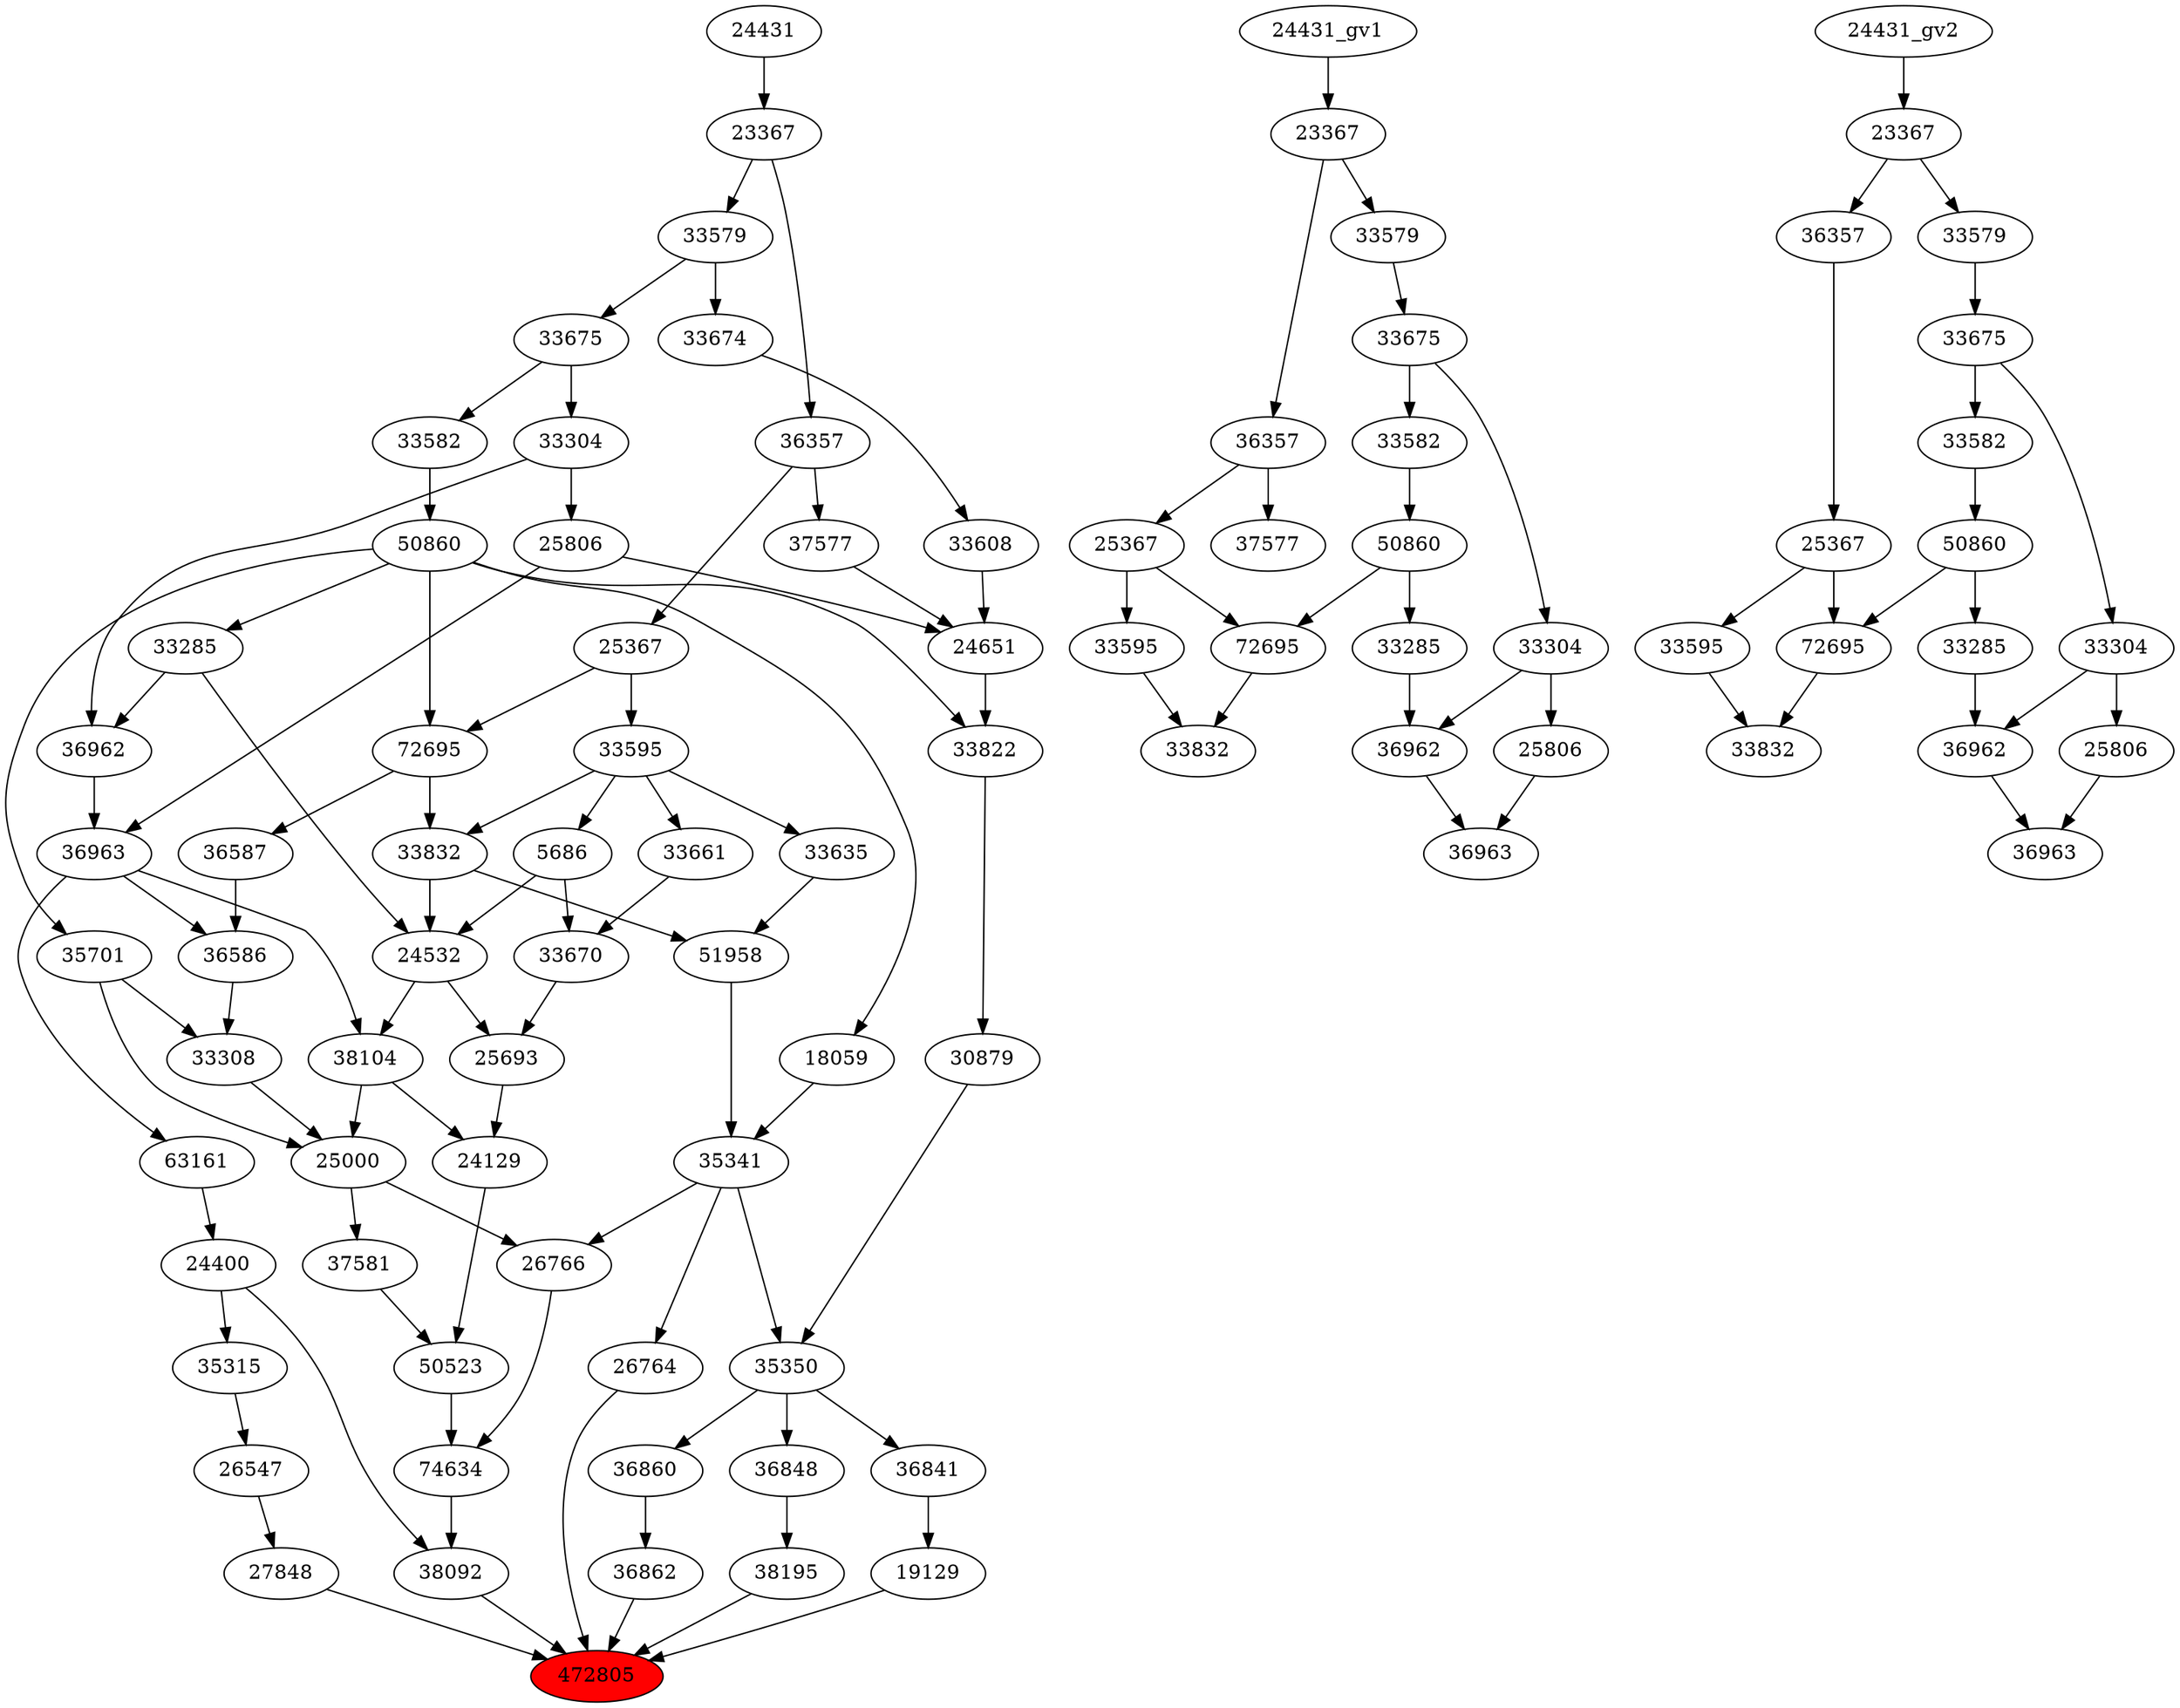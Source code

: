 strict digraph root {
	node [label="\N"];
	{
		node [fillcolor="",
			label="\N",
			style=""
		];
		472805		 [fillcolor=red,
			label=472805,
			style=filled];
		38092		 [label=38092];
		38092 -> 472805;
		26764		 [label=26764];
		26764 -> 472805;
		27848		 [label=27848];
		27848 -> 472805;
		36862		 [label=36862];
		36862 -> 472805;
		38195		 [label=38195];
		38195 -> 472805;
		19129		 [label=19129];
		19129 -> 472805;
		24400		 [label=24400];
		24400 -> 38092;
		35315		 [label=35315];
		24400 -> 35315;
		74634		 [label=74634];
		74634 -> 38092;
		35341		 [label=35341];
		35341 -> 26764;
		26766		 [label=26766];
		35341 -> 26766;
		35350		 [label=35350];
		35341 -> 35350;
		26547		 [label=26547];
		26547 -> 27848;
		36860		 [label=36860];
		36860 -> 36862;
		36848		 [label=36848];
		36848 -> 38195;
		36841		 [label=36841];
		36841 -> 19129;
		63161		 [label=63161];
		63161 -> 24400;
		50523		 [label=50523];
		50523 -> 74634;
		26766 -> 74634;
		51958		 [label=51958];
		51958 -> 35341;
		18059		 [label=18059];
		18059 -> 35341;
		35315 -> 26547;
		35350 -> 36860;
		35350 -> 36848;
		35350 -> 36841;
		36963		 [label=36963];
		36963 -> 63161;
		38104		 [label=38104];
		36963 -> 38104;
		36586		 [label=36586];
		36963 -> 36586;
		37581		 [label=37581];
		37581 -> 50523;
		24129		 [label=24129];
		24129 -> 50523;
		25000		 [label=25000];
		25000 -> 26766;
		25000 -> 37581;
		33832		 [label=33832];
		33832 -> 51958;
		24532		 [label=24532];
		33832 -> 24532;
		33635		 [label=33635];
		33635 -> 51958;
		50860		 [label=50860];
		50860 -> 18059;
		35701		 [label=35701];
		50860 -> 35701;
		72695		 [label=72695];
		50860 -> 72695;
		33822		 [label=33822];
		50860 -> 33822;
		33285		 [label=33285];
		50860 -> 33285;
		30879		 [label=30879];
		30879 -> 35350;
		36962		 [label=36962];
		36962 -> 36963;
		25806		 [label=25806];
		25806 -> 36963;
		24651		 [label=24651];
		25806 -> 24651;
		38104 -> 24129;
		38104 -> 25000;
		25693		 [label=25693];
		25693 -> 24129;
		33308		 [label=33308];
		33308 -> 25000;
		35701 -> 25000;
		35701 -> 33308;
		72695 -> 33832;
		36587		 [label=36587];
		72695 -> 36587;
		33595		 [label=33595];
		33595 -> 33832;
		33595 -> 33635;
		5686		 [label=5686];
		33595 -> 5686;
		33661		 [label=33661];
		33595 -> 33661;
		33582		 [label=33582];
		33582 -> 50860;
		33822 -> 30879;
		33285 -> 36962;
		33285 -> 24532;
		33304		 [label=33304];
		33304 -> 36962;
		33304 -> 25806;
		24532 -> 38104;
		24532 -> 25693;
		33670		 [label=33670];
		33670 -> 25693;
		36586 -> 33308;
		25367		 [label=25367];
		25367 -> 72695;
		25367 -> 33595;
		33675		 [label=33675];
		33675 -> 33582;
		33675 -> 33304;
		24651 -> 33822;
		5686 -> 24532;
		5686 -> 33670;
		33661 -> 33670;
		36587 -> 36586;
		36357		 [label=36357];
		36357 -> 25367;
		37577		 [label=37577];
		36357 -> 37577;
		33579		 [label=33579];
		33579 -> 33675;
		33674		 [label=33674];
		33579 -> 33674;
		33608		 [label=33608];
		33608 -> 24651;
		37577 -> 24651;
		23367		 [label=23367];
		23367 -> 36357;
		23367 -> 33579;
		33674 -> 33608;
		24431		 [label=24431];
		24431 -> 23367;
	}
	{
		node [label="\N"];
		"36963_gv1"		 [label=36963];
		"36962_gv1"		 [label=36962];
		"36962_gv1" -> "36963_gv1";
		"25806_gv1"		 [label=25806];
		"25806_gv1" -> "36963_gv1";
		"33832_gv1"		 [label=33832];
		"72695_gv1"		 [label=72695];
		"72695_gv1" -> "33832_gv1";
		"33595_gv1"		 [label=33595];
		"33595_gv1" -> "33832_gv1";
		"50860_gv1"		 [label=50860];
		"50860_gv1" -> "72695_gv1";
		"33285_gv1"		 [label=33285];
		"50860_gv1" -> "33285_gv1";
		"33582_gv1"		 [label=33582];
		"33582_gv1" -> "50860_gv1";
		"33285_gv1" -> "36962_gv1";
		"33304_gv1"		 [label=33304];
		"33304_gv1" -> "36962_gv1";
		"33304_gv1" -> "25806_gv1";
		"25367_gv1"		 [label=25367];
		"25367_gv1" -> "72695_gv1";
		"25367_gv1" -> "33595_gv1";
		"33675_gv1"		 [label=33675];
		"33675_gv1" -> "33582_gv1";
		"33675_gv1" -> "33304_gv1";
		"36357_gv1"		 [label=36357];
		"36357_gv1" -> "25367_gv1";
		"37577_gv1"		 [label=37577];
		"36357_gv1" -> "37577_gv1";
		"33579_gv1"		 [label=33579];
		"33579_gv1" -> "33675_gv1";
		"23367_gv1"		 [label=23367];
		"23367_gv1" -> "36357_gv1";
		"23367_gv1" -> "33579_gv1";
		"24431_gv1" -> "23367_gv1";
	}
	{
		node [label="\N"];
		"36963_gv2"		 [label=36963];
		"36962_gv2"		 [label=36962];
		"36962_gv2" -> "36963_gv2";
		"25806_gv2"		 [label=25806];
		"25806_gv2" -> "36963_gv2";
		"33285_gv2"		 [label=33285];
		"33285_gv2" -> "36962_gv2";
		"33304_gv2"		 [label=33304];
		"33304_gv2" -> "36962_gv2";
		"33304_gv2" -> "25806_gv2";
		"33595_gv2"		 [label=33595];
		"33832_gv2"		 [label=33832];
		"33595_gv2" -> "33832_gv2";
		"25367_gv2"		 [label=25367];
		"25367_gv2" -> "33595_gv2";
		"72695_gv2"		 [label=72695];
		"25367_gv2" -> "72695_gv2";
		"50860_gv2"		 [label=50860];
		"50860_gv2" -> "33285_gv2";
		"50860_gv2" -> "72695_gv2";
		"33675_gv2"		 [label=33675];
		"33675_gv2" -> "33304_gv2";
		"33582_gv2"		 [label=33582];
		"33675_gv2" -> "33582_gv2";
		"33582_gv2" -> "50860_gv2";
		"36357_gv2"		 [label=36357];
		"36357_gv2" -> "25367_gv2";
		"33579_gv2"		 [label=33579];
		"33579_gv2" -> "33675_gv2";
		"72695_gv2" -> "33832_gv2";
		"23367_gv2"		 [label=23367];
		"23367_gv2" -> "36357_gv2";
		"23367_gv2" -> "33579_gv2";
		"24431_gv2" -> "23367_gv2";
	}
}
